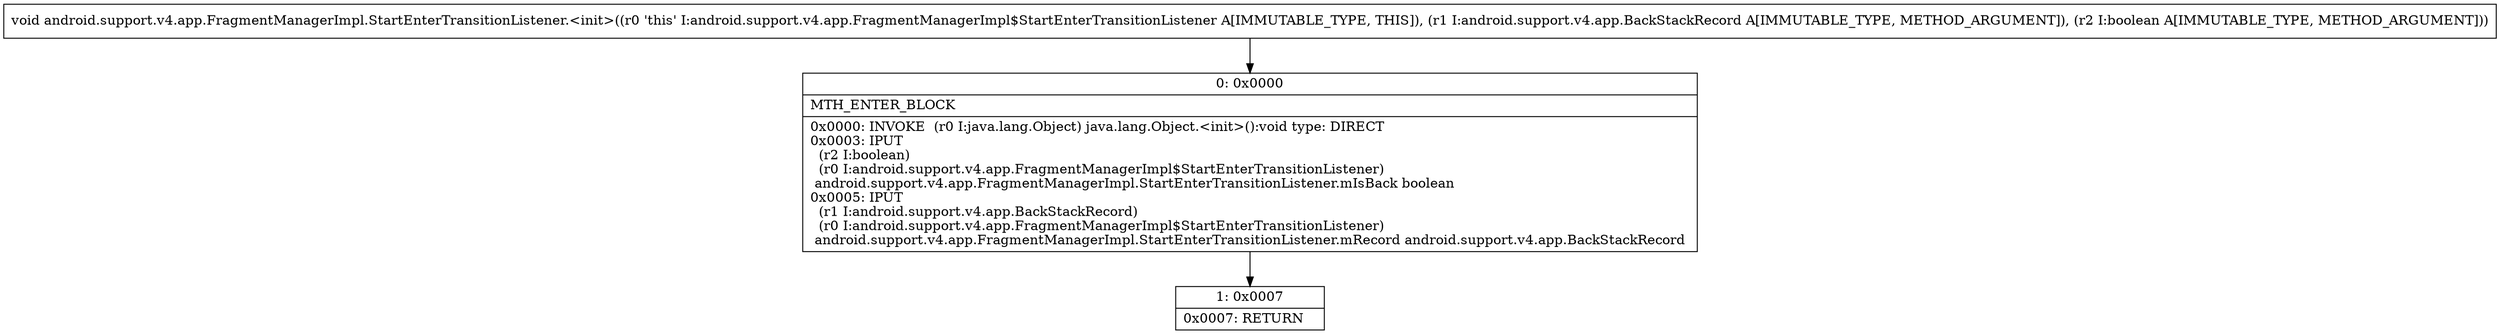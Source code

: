 digraph "CFG forandroid.support.v4.app.FragmentManagerImpl.StartEnterTransitionListener.\<init\>(Landroid\/support\/v4\/app\/BackStackRecord;Z)V" {
Node_0 [shape=record,label="{0\:\ 0x0000|MTH_ENTER_BLOCK\l|0x0000: INVOKE  (r0 I:java.lang.Object) java.lang.Object.\<init\>():void type: DIRECT \l0x0003: IPUT  \l  (r2 I:boolean)\l  (r0 I:android.support.v4.app.FragmentManagerImpl$StartEnterTransitionListener)\l android.support.v4.app.FragmentManagerImpl.StartEnterTransitionListener.mIsBack boolean \l0x0005: IPUT  \l  (r1 I:android.support.v4.app.BackStackRecord)\l  (r0 I:android.support.v4.app.FragmentManagerImpl$StartEnterTransitionListener)\l android.support.v4.app.FragmentManagerImpl.StartEnterTransitionListener.mRecord android.support.v4.app.BackStackRecord \l}"];
Node_1 [shape=record,label="{1\:\ 0x0007|0x0007: RETURN   \l}"];
MethodNode[shape=record,label="{void android.support.v4.app.FragmentManagerImpl.StartEnterTransitionListener.\<init\>((r0 'this' I:android.support.v4.app.FragmentManagerImpl$StartEnterTransitionListener A[IMMUTABLE_TYPE, THIS]), (r1 I:android.support.v4.app.BackStackRecord A[IMMUTABLE_TYPE, METHOD_ARGUMENT]), (r2 I:boolean A[IMMUTABLE_TYPE, METHOD_ARGUMENT])) }"];
MethodNode -> Node_0;
Node_0 -> Node_1;
}

